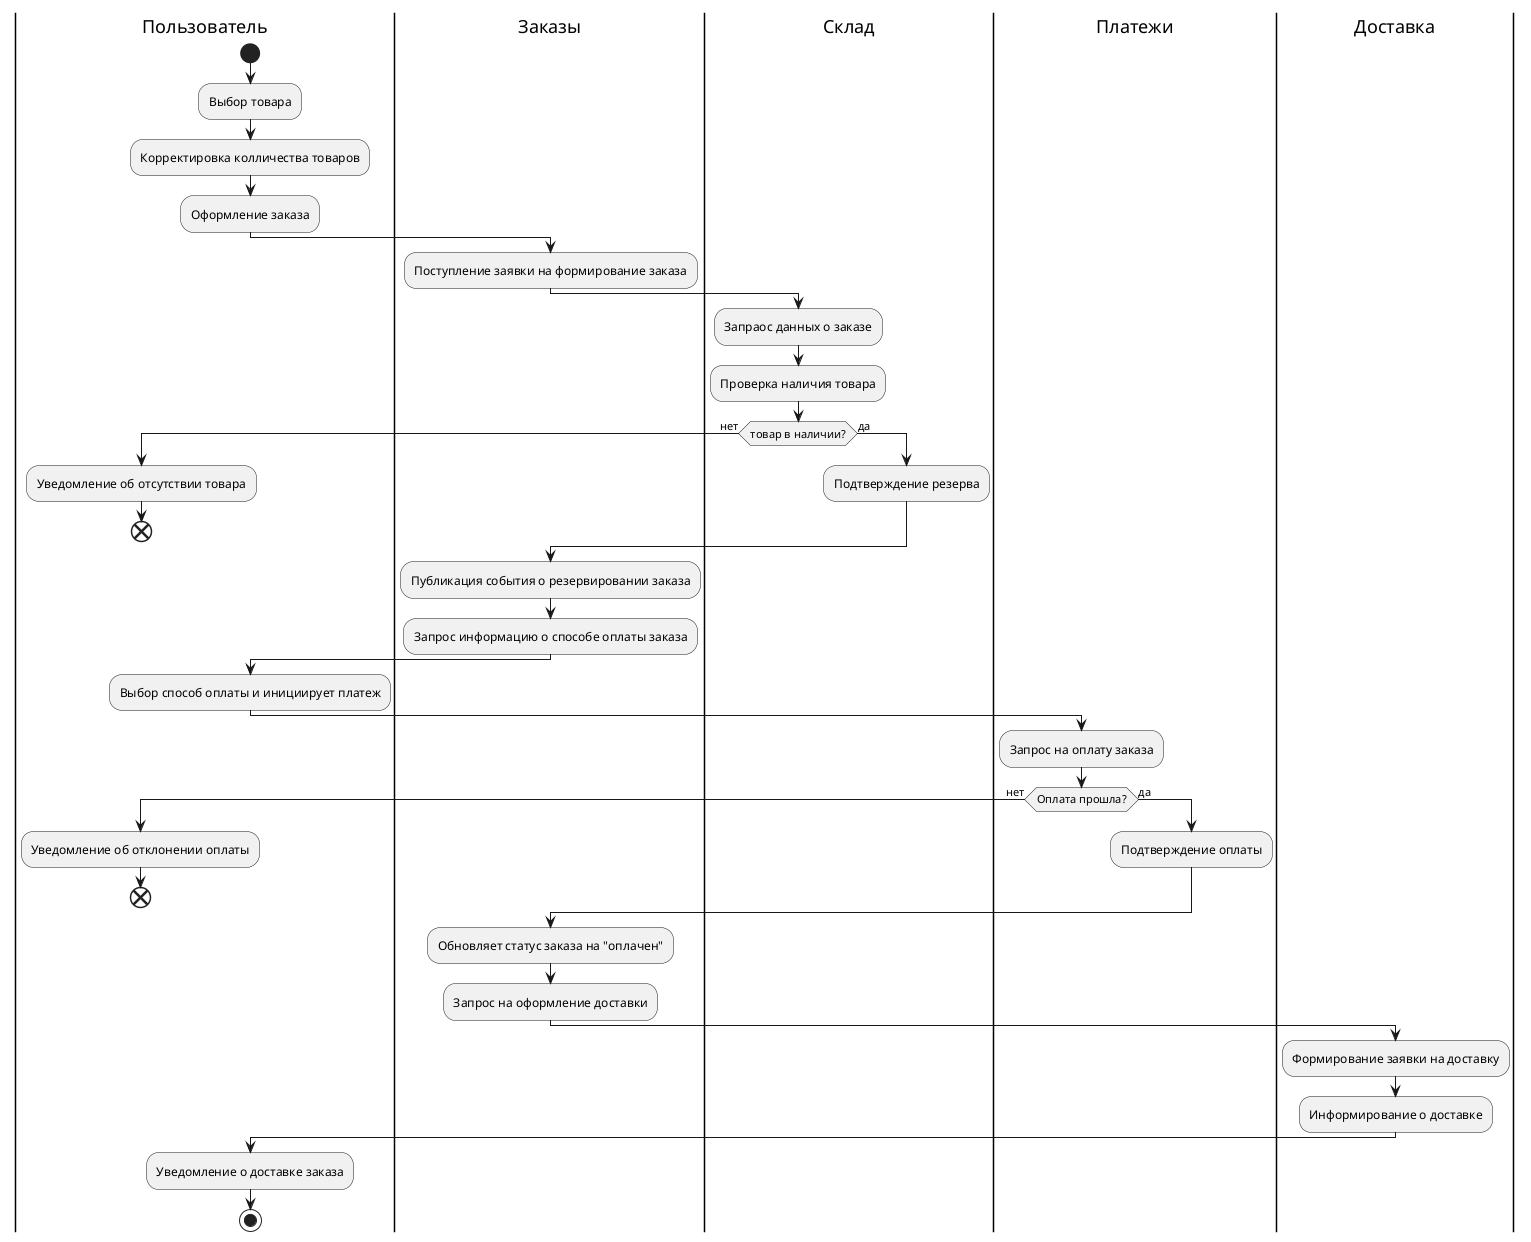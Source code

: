 @startuml
|Пользователь|
start
:Выбор товара;
:Корректировка колличества товаров;
:Оформление заказа;
|Заказы|
:Поступление заявки на формирование заказа;
|Склад|
:Запраос данных о заказе;
:Проверка наличия товара;

    if (товар в наличии?) then (нет)
    |Пользователь|    
    :Уведомление об отсутствии товара;
    end
  
    else (да)
    |Склад|
    :Подтверждение резерва;
    endif  

|Заказы|
:Публикация события о резервировании заказа;
:Запрос информацию о способе оплаты заказа;
|Пользователь|
:Выбор способ оплаты и инициирует платеж;
|Платежи|
:Запрос на оплату заказа;

    if (Оплата прошла?) then (нет)
    |Пользователь|    
    :Уведомление об отклонении оплаты;
    end
  
    else (да)
    |Платежи|
    :Подтверждение оплаты;
    endif     

|Заказы|
:Обновляет статус заказа на "оплачен";
|Заказы|
:Запрос на оформление доставки;
|Доставка|
:Формирование заявки на доставку;
:Информирование о доставке;
|Пользователь|
:Уведомление о доставке заказа;

stop

@enduml